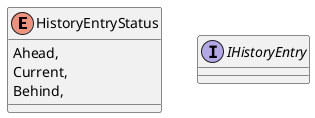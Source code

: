 @startuml
enum HistoryEntryStatus {
    Ahead,
    Current,
    Behind,
}
interface IHistoryEntry {
}
@enduml
